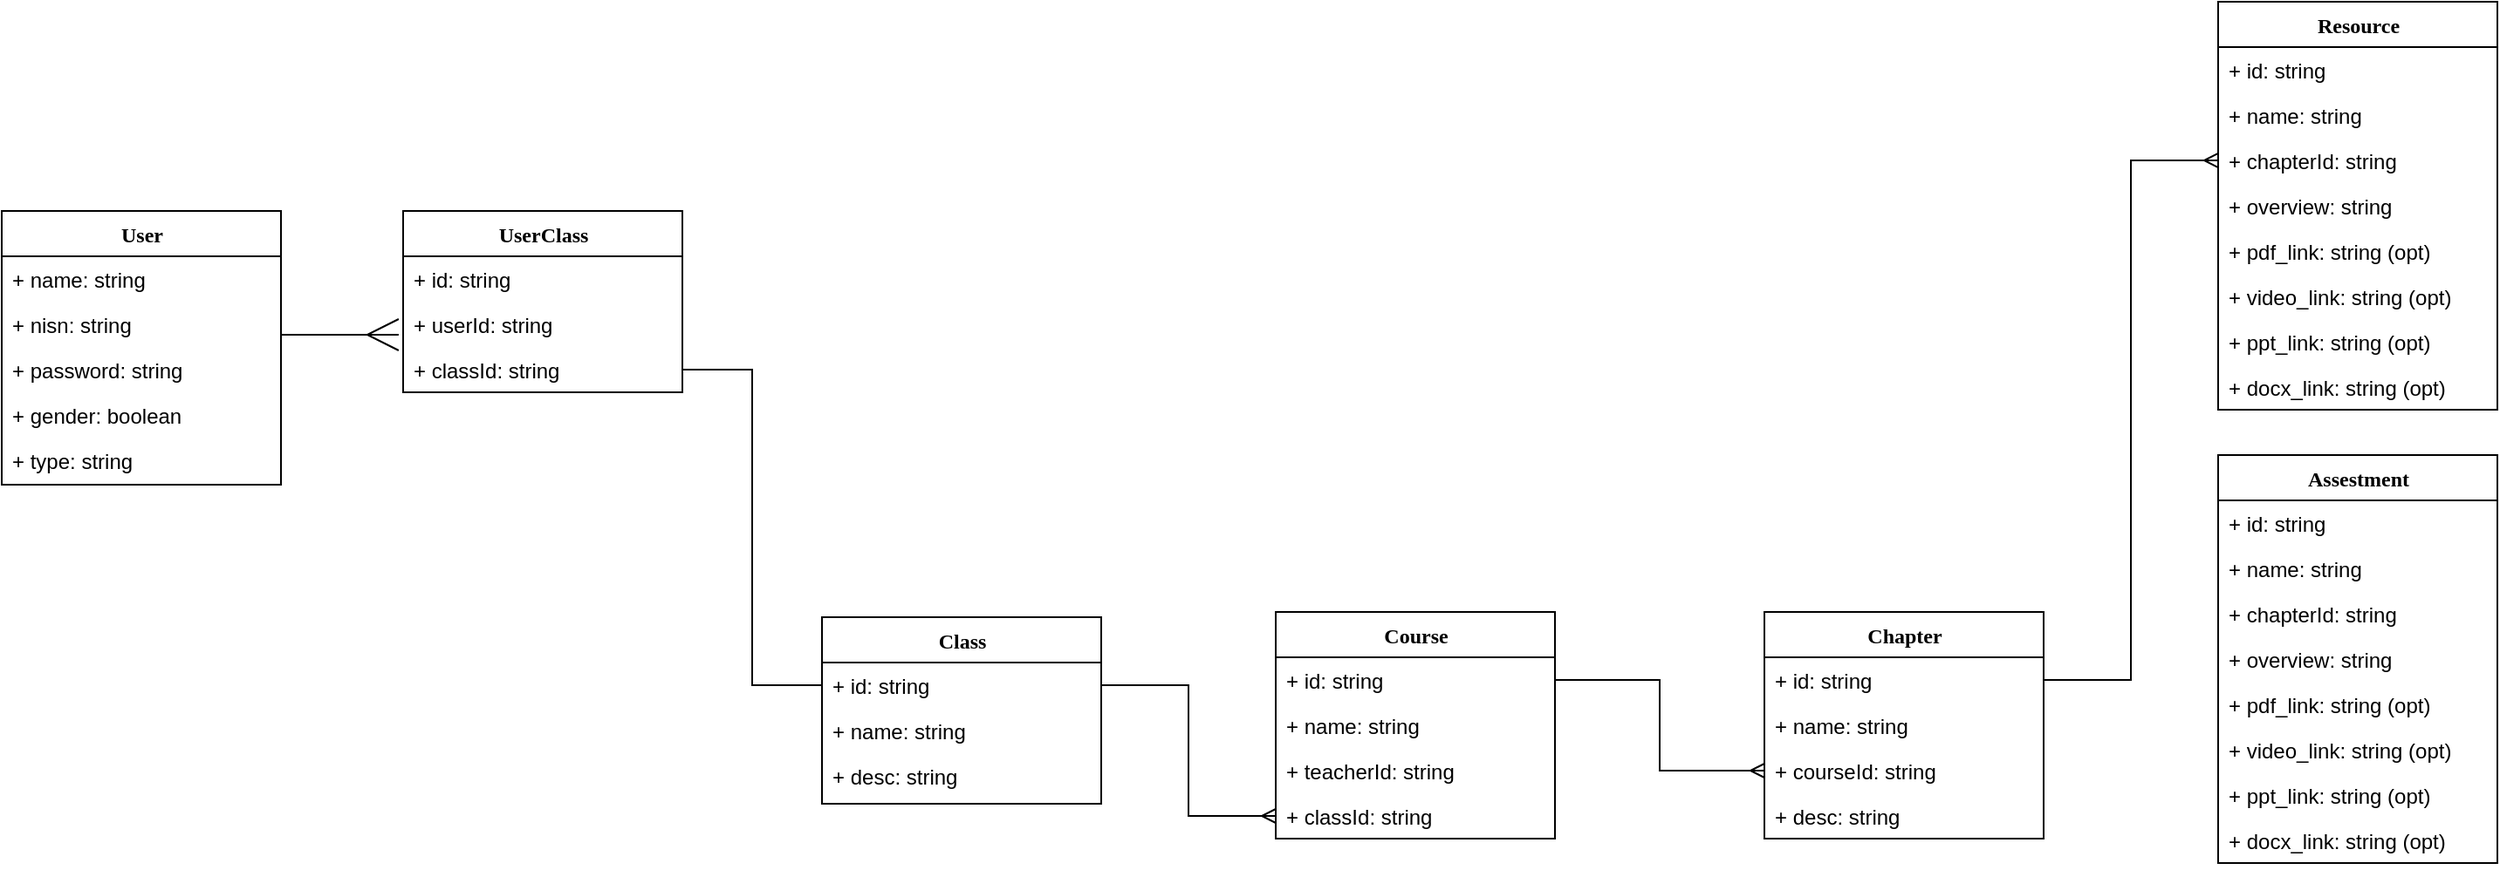 <mxfile version="26.1.3">
  <diagram name="Page-1" id="9f46799a-70d6-7492-0946-bef42562c5a5">
    <mxGraphModel dx="1394" dy="1043" grid="1" gridSize="10" guides="1" tooltips="1" connect="1" arrows="1" fold="1" page="1" pageScale="1" pageWidth="1100" pageHeight="850" background="none" math="0" shadow="0">
      <root>
        <mxCell id="0" />
        <mxCell id="1" parent="0" />
        <mxCell id="78961159f06e98e8-17" value="User" style="swimlane;html=1;fontStyle=1;align=center;verticalAlign=top;childLayout=stackLayout;horizontal=1;startSize=26;horizontalStack=0;resizeParent=1;resizeLast=0;collapsible=1;marginBottom=0;swimlaneFillColor=#ffffff;rounded=0;shadow=0;comic=0;labelBackgroundColor=none;strokeWidth=1;fillColor=none;fontFamily=Verdana;fontSize=12" parent="1" vertex="1">
          <mxGeometry x="220" y="250" width="160" height="157" as="geometry" />
        </mxCell>
        <mxCell id="78961159f06e98e8-21" value="+ name: string" style="text;html=1;strokeColor=none;fillColor=none;align=left;verticalAlign=top;spacingLeft=4;spacingRight=4;whiteSpace=wrap;overflow=hidden;rotatable=0;points=[[0,0.5],[1,0.5]];portConstraint=eastwest;" parent="78961159f06e98e8-17" vertex="1">
          <mxGeometry y="26" width="160" height="26" as="geometry" />
        </mxCell>
        <mxCell id="78961159f06e98e8-23" value="+ nisn: string" style="text;html=1;strokeColor=none;fillColor=none;align=left;verticalAlign=top;spacingLeft=4;spacingRight=4;whiteSpace=wrap;overflow=hidden;rotatable=0;points=[[0,0.5],[1,0.5]];portConstraint=eastwest;" parent="78961159f06e98e8-17" vertex="1">
          <mxGeometry y="52" width="160" height="26" as="geometry" />
        </mxCell>
        <mxCell id="78961159f06e98e8-25" value="+ password: string" style="text;html=1;strokeColor=none;fillColor=none;align=left;verticalAlign=top;spacingLeft=4;spacingRight=4;whiteSpace=wrap;overflow=hidden;rotatable=0;points=[[0,0.5],[1,0.5]];portConstraint=eastwest;" parent="78961159f06e98e8-17" vertex="1">
          <mxGeometry y="78" width="160" height="26" as="geometry" />
        </mxCell>
        <mxCell id="78961159f06e98e8-26" value="+ gender: boolean" style="text;html=1;strokeColor=none;fillColor=none;align=left;verticalAlign=top;spacingLeft=4;spacingRight=4;whiteSpace=wrap;overflow=hidden;rotatable=0;points=[[0,0.5],[1,0.5]];portConstraint=eastwest;" parent="78961159f06e98e8-17" vertex="1">
          <mxGeometry y="104" width="160" height="26" as="geometry" />
        </mxCell>
        <mxCell id="q0b-33iGPRkoX8qwH6yM-4" value="+ type: string" style="text;html=1;strokeColor=none;fillColor=none;align=left;verticalAlign=top;spacingLeft=4;spacingRight=4;whiteSpace=wrap;overflow=hidden;rotatable=0;points=[[0,0.5],[1,0.5]];portConstraint=eastwest;" vertex="1" parent="78961159f06e98e8-17">
          <mxGeometry y="130" width="160" height="26" as="geometry" />
        </mxCell>
        <mxCell id="78961159f06e98e8-30" value="UserClass" style="swimlane;html=1;fontStyle=1;align=center;verticalAlign=top;childLayout=stackLayout;horizontal=1;startSize=26;horizontalStack=0;resizeParent=1;resizeLast=0;collapsible=1;marginBottom=0;swimlaneFillColor=#ffffff;rounded=0;shadow=0;comic=0;labelBackgroundColor=none;strokeWidth=1;fillColor=none;fontFamily=Verdana;fontSize=12" parent="1" vertex="1">
          <mxGeometry x="450" y="250" width="160" height="104" as="geometry" />
        </mxCell>
        <mxCell id="78961159f06e98e8-31" value="+ id: string" style="text;html=1;strokeColor=none;fillColor=none;align=left;verticalAlign=top;spacingLeft=4;spacingRight=4;whiteSpace=wrap;overflow=hidden;rotatable=0;points=[[0,0.5],[1,0.5]];portConstraint=eastwest;" parent="78961159f06e98e8-30" vertex="1">
          <mxGeometry y="26" width="160" height="26" as="geometry" />
        </mxCell>
        <mxCell id="q0b-33iGPRkoX8qwH6yM-1" value="+ userId: string" style="text;html=1;strokeColor=none;fillColor=none;align=left;verticalAlign=top;spacingLeft=4;spacingRight=4;whiteSpace=wrap;overflow=hidden;rotatable=0;points=[[0,0.5],[1,0.5]];portConstraint=eastwest;" vertex="1" parent="78961159f06e98e8-30">
          <mxGeometry y="52" width="160" height="26" as="geometry" />
        </mxCell>
        <mxCell id="q0b-33iGPRkoX8qwH6yM-33" value="+ classId: string" style="text;html=1;strokeColor=none;fillColor=none;align=left;verticalAlign=top;spacingLeft=4;spacingRight=4;whiteSpace=wrap;overflow=hidden;rotatable=0;points=[[0,0.5],[1,0.5]];portConstraint=eastwest;" vertex="1" parent="78961159f06e98e8-30">
          <mxGeometry y="78" width="160" height="26" as="geometry" />
        </mxCell>
        <mxCell id="78961159f06e98e8-43" value="Class" style="swimlane;html=1;fontStyle=1;align=center;verticalAlign=top;childLayout=stackLayout;horizontal=1;startSize=26;horizontalStack=0;resizeParent=1;resizeLast=0;collapsible=1;marginBottom=0;swimlaneFillColor=#ffffff;rounded=0;shadow=0;comic=0;labelBackgroundColor=none;strokeWidth=1;fillColor=none;fontFamily=Verdana;fontSize=12" parent="1" vertex="1">
          <mxGeometry x="690" y="483" width="160" height="107" as="geometry" />
        </mxCell>
        <mxCell id="78961159f06e98e8-44" value="+ id: string" style="text;html=1;strokeColor=none;fillColor=none;align=left;verticalAlign=top;spacingLeft=4;spacingRight=4;whiteSpace=wrap;overflow=hidden;rotatable=0;points=[[0,0.5],[1,0.5]];portConstraint=eastwest;" parent="78961159f06e98e8-43" vertex="1">
          <mxGeometry y="26" width="160" height="26" as="geometry" />
        </mxCell>
        <mxCell id="78961159f06e98e8-45" value="+ name: string" style="text;html=1;strokeColor=none;fillColor=none;align=left;verticalAlign=top;spacingLeft=4;spacingRight=4;whiteSpace=wrap;overflow=hidden;rotatable=0;points=[[0,0.5],[1,0.5]];portConstraint=eastwest;" parent="78961159f06e98e8-43" vertex="1">
          <mxGeometry y="52" width="160" height="26" as="geometry" />
        </mxCell>
        <mxCell id="q0b-33iGPRkoX8qwH6yM-11" value="+ desc: string" style="text;html=1;strokeColor=none;fillColor=none;align=left;verticalAlign=top;spacingLeft=4;spacingRight=4;whiteSpace=wrap;overflow=hidden;rotatable=0;points=[[0,0.5],[1,0.5]];portConstraint=eastwest;" vertex="1" parent="78961159f06e98e8-43">
          <mxGeometry y="78" width="160" height="26" as="geometry" />
        </mxCell>
        <mxCell id="78961159f06e98e8-121" style="edgeStyle=elbowEdgeStyle;html=1;labelBackgroundColor=none;startFill=0;startSize=8;endArrow=ERmany;endFill=0;endSize=16;fontFamily=Verdana;fontSize=12;elbow=vertical;entryX=-0.016;entryY=0.731;entryDx=0;entryDy=0;entryPerimeter=0;" parent="1" source="78961159f06e98e8-23" target="q0b-33iGPRkoX8qwH6yM-1" edge="1">
          <mxGeometry relative="1" as="geometry">
            <mxPoint x="259.36" y="317.016" as="sourcePoint" />
            <mxPoint x="440" y="317.003" as="targetPoint" />
          </mxGeometry>
        </mxCell>
        <mxCell id="q0b-33iGPRkoX8qwH6yM-6" value="Course" style="swimlane;html=1;fontStyle=1;align=center;verticalAlign=top;childLayout=stackLayout;horizontal=1;startSize=26;horizontalStack=0;resizeParent=1;resizeLast=0;collapsible=1;marginBottom=0;swimlaneFillColor=#ffffff;rounded=0;shadow=0;comic=0;labelBackgroundColor=none;strokeWidth=1;fillColor=none;fontFamily=Verdana;fontSize=12" vertex="1" parent="1">
          <mxGeometry x="950" y="480" width="160" height="130" as="geometry" />
        </mxCell>
        <mxCell id="q0b-33iGPRkoX8qwH6yM-7" value="+ id: string" style="text;html=1;strokeColor=none;fillColor=none;align=left;verticalAlign=top;spacingLeft=4;spacingRight=4;whiteSpace=wrap;overflow=hidden;rotatable=0;points=[[0,0.5],[1,0.5]];portConstraint=eastwest;" vertex="1" parent="q0b-33iGPRkoX8qwH6yM-6">
          <mxGeometry y="26" width="160" height="26" as="geometry" />
        </mxCell>
        <mxCell id="q0b-33iGPRkoX8qwH6yM-8" value="+ name: string" style="text;html=1;strokeColor=none;fillColor=none;align=left;verticalAlign=top;spacingLeft=4;spacingRight=4;whiteSpace=wrap;overflow=hidden;rotatable=0;points=[[0,0.5],[1,0.5]];portConstraint=eastwest;" vertex="1" parent="q0b-33iGPRkoX8qwH6yM-6">
          <mxGeometry y="52" width="160" height="26" as="geometry" />
        </mxCell>
        <mxCell id="q0b-33iGPRkoX8qwH6yM-9" value="+ teacherId: string&lt;div&gt;&lt;br&gt;&lt;/div&gt;" style="text;html=1;strokeColor=none;fillColor=none;align=left;verticalAlign=top;spacingLeft=4;spacingRight=4;whiteSpace=wrap;overflow=hidden;rotatable=0;points=[[0,0.5],[1,0.5]];portConstraint=eastwest;" vertex="1" parent="q0b-33iGPRkoX8qwH6yM-6">
          <mxGeometry y="78" width="160" height="26" as="geometry" />
        </mxCell>
        <mxCell id="q0b-33iGPRkoX8qwH6yM-12" value="+ classId: string&lt;div&gt;&lt;br&gt;&lt;/div&gt;" style="text;html=1;strokeColor=none;fillColor=none;align=left;verticalAlign=top;spacingLeft=4;spacingRight=4;whiteSpace=wrap;overflow=hidden;rotatable=0;points=[[0,0.5],[1,0.5]];portConstraint=eastwest;" vertex="1" parent="q0b-33iGPRkoX8qwH6yM-6">
          <mxGeometry y="104" width="160" height="26" as="geometry" />
        </mxCell>
        <mxCell id="q0b-33iGPRkoX8qwH6yM-13" style="edgeStyle=orthogonalEdgeStyle;rounded=0;orthogonalLoop=1;jettySize=auto;html=1;endArrow=ERmany;endFill=0;" edge="1" parent="1" source="78961159f06e98e8-44" target="q0b-33iGPRkoX8qwH6yM-12">
          <mxGeometry relative="1" as="geometry" />
        </mxCell>
        <mxCell id="q0b-33iGPRkoX8qwH6yM-14" value="Chapter" style="swimlane;html=1;fontStyle=1;align=center;verticalAlign=top;childLayout=stackLayout;horizontal=1;startSize=26;horizontalStack=0;resizeParent=1;resizeLast=0;collapsible=1;marginBottom=0;swimlaneFillColor=#ffffff;rounded=0;shadow=0;comic=0;labelBackgroundColor=none;strokeWidth=1;fillColor=none;fontFamily=Verdana;fontSize=12" vertex="1" parent="1">
          <mxGeometry x="1230" y="480" width="160" height="130" as="geometry" />
        </mxCell>
        <mxCell id="q0b-33iGPRkoX8qwH6yM-15" value="+ id: string" style="text;html=1;strokeColor=none;fillColor=none;align=left;verticalAlign=top;spacingLeft=4;spacingRight=4;whiteSpace=wrap;overflow=hidden;rotatable=0;points=[[0,0.5],[1,0.5]];portConstraint=eastwest;" vertex="1" parent="q0b-33iGPRkoX8qwH6yM-14">
          <mxGeometry y="26" width="160" height="26" as="geometry" />
        </mxCell>
        <mxCell id="q0b-33iGPRkoX8qwH6yM-16" value="+ name: string" style="text;html=1;strokeColor=none;fillColor=none;align=left;verticalAlign=top;spacingLeft=4;spacingRight=4;whiteSpace=wrap;overflow=hidden;rotatable=0;points=[[0,0.5],[1,0.5]];portConstraint=eastwest;" vertex="1" parent="q0b-33iGPRkoX8qwH6yM-14">
          <mxGeometry y="52" width="160" height="26" as="geometry" />
        </mxCell>
        <mxCell id="q0b-33iGPRkoX8qwH6yM-17" value="+ courseId: string&lt;div&gt;&lt;br&gt;&lt;/div&gt;" style="text;html=1;strokeColor=none;fillColor=none;align=left;verticalAlign=top;spacingLeft=4;spacingRight=4;whiteSpace=wrap;overflow=hidden;rotatable=0;points=[[0,0.5],[1,0.5]];portConstraint=eastwest;" vertex="1" parent="q0b-33iGPRkoX8qwH6yM-14">
          <mxGeometry y="78" width="160" height="26" as="geometry" />
        </mxCell>
        <mxCell id="q0b-33iGPRkoX8qwH6yM-18" value="+ desc: string&lt;div&gt;&lt;br&gt;&lt;/div&gt;" style="text;html=1;strokeColor=none;fillColor=none;align=left;verticalAlign=top;spacingLeft=4;spacingRight=4;whiteSpace=wrap;overflow=hidden;rotatable=0;points=[[0,0.5],[1,0.5]];portConstraint=eastwest;" vertex="1" parent="q0b-33iGPRkoX8qwH6yM-14">
          <mxGeometry y="104" width="160" height="26" as="geometry" />
        </mxCell>
        <mxCell id="q0b-33iGPRkoX8qwH6yM-19" style="edgeStyle=orthogonalEdgeStyle;rounded=0;orthogonalLoop=1;jettySize=auto;html=1;exitX=1;exitY=0.5;exitDx=0;exitDy=0;endArrow=ERmany;endFill=0;" edge="1" parent="1" source="q0b-33iGPRkoX8qwH6yM-7" target="q0b-33iGPRkoX8qwH6yM-17">
          <mxGeometry relative="1" as="geometry" />
        </mxCell>
        <mxCell id="q0b-33iGPRkoX8qwH6yM-20" value="Resource" style="swimlane;html=1;fontStyle=1;align=center;verticalAlign=top;childLayout=stackLayout;horizontal=1;startSize=26;horizontalStack=0;resizeParent=1;resizeLast=0;collapsible=1;marginBottom=0;swimlaneFillColor=#ffffff;rounded=0;shadow=0;comic=0;labelBackgroundColor=none;strokeWidth=1;fillColor=none;fontFamily=Verdana;fontSize=12" vertex="1" parent="1">
          <mxGeometry x="1490" y="130" width="160" height="234" as="geometry" />
        </mxCell>
        <mxCell id="q0b-33iGPRkoX8qwH6yM-21" value="+ id: string" style="text;html=1;strokeColor=none;fillColor=none;align=left;verticalAlign=top;spacingLeft=4;spacingRight=4;whiteSpace=wrap;overflow=hidden;rotatable=0;points=[[0,0.5],[1,0.5]];portConstraint=eastwest;" vertex="1" parent="q0b-33iGPRkoX8qwH6yM-20">
          <mxGeometry y="26" width="160" height="26" as="geometry" />
        </mxCell>
        <mxCell id="q0b-33iGPRkoX8qwH6yM-22" value="+ name: string" style="text;html=1;strokeColor=none;fillColor=none;align=left;verticalAlign=top;spacingLeft=4;spacingRight=4;whiteSpace=wrap;overflow=hidden;rotatable=0;points=[[0,0.5],[1,0.5]];portConstraint=eastwest;" vertex="1" parent="q0b-33iGPRkoX8qwH6yM-20">
          <mxGeometry y="52" width="160" height="26" as="geometry" />
        </mxCell>
        <mxCell id="q0b-33iGPRkoX8qwH6yM-23" value="+ chapterId: string&lt;div&gt;&lt;br&gt;&lt;/div&gt;" style="text;html=1;strokeColor=none;fillColor=none;align=left;verticalAlign=top;spacingLeft=4;spacingRight=4;whiteSpace=wrap;overflow=hidden;rotatable=0;points=[[0,0.5],[1,0.5]];portConstraint=eastwest;" vertex="1" parent="q0b-33iGPRkoX8qwH6yM-20">
          <mxGeometry y="78" width="160" height="26" as="geometry" />
        </mxCell>
        <mxCell id="q0b-33iGPRkoX8qwH6yM-24" value="+ overview: string&lt;div&gt;&lt;br&gt;&lt;/div&gt;" style="text;html=1;strokeColor=none;fillColor=none;align=left;verticalAlign=top;spacingLeft=4;spacingRight=4;whiteSpace=wrap;overflow=hidden;rotatable=0;points=[[0,0.5],[1,0.5]];portConstraint=eastwest;" vertex="1" parent="q0b-33iGPRkoX8qwH6yM-20">
          <mxGeometry y="104" width="160" height="26" as="geometry" />
        </mxCell>
        <mxCell id="q0b-33iGPRkoX8qwH6yM-25" value="+ pdf_link: string (opt)&lt;div&gt;&lt;br&gt;&lt;/div&gt;" style="text;html=1;strokeColor=none;fillColor=none;align=left;verticalAlign=top;spacingLeft=4;spacingRight=4;whiteSpace=wrap;overflow=hidden;rotatable=0;points=[[0,0.5],[1,0.5]];portConstraint=eastwest;" vertex="1" parent="q0b-33iGPRkoX8qwH6yM-20">
          <mxGeometry y="130" width="160" height="26" as="geometry" />
        </mxCell>
        <mxCell id="q0b-33iGPRkoX8qwH6yM-26" value="+ video_link: string (opt)&lt;div&gt;&lt;br&gt;&lt;/div&gt;" style="text;html=1;strokeColor=none;fillColor=none;align=left;verticalAlign=top;spacingLeft=4;spacingRight=4;whiteSpace=wrap;overflow=hidden;rotatable=0;points=[[0,0.5],[1,0.5]];portConstraint=eastwest;" vertex="1" parent="q0b-33iGPRkoX8qwH6yM-20">
          <mxGeometry y="156" width="160" height="26" as="geometry" />
        </mxCell>
        <mxCell id="q0b-33iGPRkoX8qwH6yM-27" value="+ ppt_link: string (opt)&lt;div&gt;&lt;br&gt;&lt;/div&gt;" style="text;html=1;strokeColor=none;fillColor=none;align=left;verticalAlign=top;spacingLeft=4;spacingRight=4;whiteSpace=wrap;overflow=hidden;rotatable=0;points=[[0,0.5],[1,0.5]];portConstraint=eastwest;" vertex="1" parent="q0b-33iGPRkoX8qwH6yM-20">
          <mxGeometry y="182" width="160" height="26" as="geometry" />
        </mxCell>
        <mxCell id="q0b-33iGPRkoX8qwH6yM-28" value="+ docx_link: string (opt)&lt;div&gt;&lt;br&gt;&lt;/div&gt;" style="text;html=1;strokeColor=none;fillColor=none;align=left;verticalAlign=top;spacingLeft=4;spacingRight=4;whiteSpace=wrap;overflow=hidden;rotatable=0;points=[[0,0.5],[1,0.5]];portConstraint=eastwest;" vertex="1" parent="q0b-33iGPRkoX8qwH6yM-20">
          <mxGeometry y="208" width="160" height="26" as="geometry" />
        </mxCell>
        <mxCell id="q0b-33iGPRkoX8qwH6yM-29" style="edgeStyle=orthogonalEdgeStyle;rounded=0;orthogonalLoop=1;jettySize=auto;html=1;entryX=0;entryY=0.5;entryDx=0;entryDy=0;endArrow=ERmany;endFill=0;" edge="1" parent="1" source="q0b-33iGPRkoX8qwH6yM-15" target="q0b-33iGPRkoX8qwH6yM-23">
          <mxGeometry relative="1" as="geometry" />
        </mxCell>
        <mxCell id="q0b-33iGPRkoX8qwH6yM-34" style="edgeStyle=orthogonalEdgeStyle;rounded=0;orthogonalLoop=1;jettySize=auto;html=1;entryX=0;entryY=0.5;entryDx=0;entryDy=0;endArrow=none;startFill=0;" edge="1" parent="1" source="q0b-33iGPRkoX8qwH6yM-33" target="78961159f06e98e8-44">
          <mxGeometry relative="1" as="geometry" />
        </mxCell>
        <mxCell id="q0b-33iGPRkoX8qwH6yM-35" value="Assestment" style="swimlane;html=1;fontStyle=1;align=center;verticalAlign=top;childLayout=stackLayout;horizontal=1;startSize=26;horizontalStack=0;resizeParent=1;resizeLast=0;collapsible=1;marginBottom=0;swimlaneFillColor=#ffffff;rounded=0;shadow=0;comic=0;labelBackgroundColor=none;strokeWidth=1;fillColor=none;fontFamily=Verdana;fontSize=12" vertex="1" parent="1">
          <mxGeometry x="1490" y="390" width="160" height="234" as="geometry" />
        </mxCell>
        <mxCell id="q0b-33iGPRkoX8qwH6yM-36" value="+ id: string" style="text;html=1;strokeColor=none;fillColor=none;align=left;verticalAlign=top;spacingLeft=4;spacingRight=4;whiteSpace=wrap;overflow=hidden;rotatable=0;points=[[0,0.5],[1,0.5]];portConstraint=eastwest;" vertex="1" parent="q0b-33iGPRkoX8qwH6yM-35">
          <mxGeometry y="26" width="160" height="26" as="geometry" />
        </mxCell>
        <mxCell id="q0b-33iGPRkoX8qwH6yM-37" value="+ name: string" style="text;html=1;strokeColor=none;fillColor=none;align=left;verticalAlign=top;spacingLeft=4;spacingRight=4;whiteSpace=wrap;overflow=hidden;rotatable=0;points=[[0,0.5],[1,0.5]];portConstraint=eastwest;" vertex="1" parent="q0b-33iGPRkoX8qwH6yM-35">
          <mxGeometry y="52" width="160" height="26" as="geometry" />
        </mxCell>
        <mxCell id="q0b-33iGPRkoX8qwH6yM-38" value="+ chapterId: string&lt;div&gt;&lt;br&gt;&lt;/div&gt;" style="text;html=1;strokeColor=none;fillColor=none;align=left;verticalAlign=top;spacingLeft=4;spacingRight=4;whiteSpace=wrap;overflow=hidden;rotatable=0;points=[[0,0.5],[1,0.5]];portConstraint=eastwest;" vertex="1" parent="q0b-33iGPRkoX8qwH6yM-35">
          <mxGeometry y="78" width="160" height="26" as="geometry" />
        </mxCell>
        <mxCell id="q0b-33iGPRkoX8qwH6yM-39" value="+ overview: string&lt;div&gt;&lt;br&gt;&lt;/div&gt;" style="text;html=1;strokeColor=none;fillColor=none;align=left;verticalAlign=top;spacingLeft=4;spacingRight=4;whiteSpace=wrap;overflow=hidden;rotatable=0;points=[[0,0.5],[1,0.5]];portConstraint=eastwest;" vertex="1" parent="q0b-33iGPRkoX8qwH6yM-35">
          <mxGeometry y="104" width="160" height="26" as="geometry" />
        </mxCell>
        <mxCell id="q0b-33iGPRkoX8qwH6yM-40" value="+ pdf_link: string (opt)&lt;div&gt;&lt;br&gt;&lt;/div&gt;" style="text;html=1;strokeColor=none;fillColor=none;align=left;verticalAlign=top;spacingLeft=4;spacingRight=4;whiteSpace=wrap;overflow=hidden;rotatable=0;points=[[0,0.5],[1,0.5]];portConstraint=eastwest;" vertex="1" parent="q0b-33iGPRkoX8qwH6yM-35">
          <mxGeometry y="130" width="160" height="26" as="geometry" />
        </mxCell>
        <mxCell id="q0b-33iGPRkoX8qwH6yM-41" value="+ video_link: string (opt)&lt;div&gt;&lt;br&gt;&lt;/div&gt;" style="text;html=1;strokeColor=none;fillColor=none;align=left;verticalAlign=top;spacingLeft=4;spacingRight=4;whiteSpace=wrap;overflow=hidden;rotatable=0;points=[[0,0.5],[1,0.5]];portConstraint=eastwest;" vertex="1" parent="q0b-33iGPRkoX8qwH6yM-35">
          <mxGeometry y="156" width="160" height="26" as="geometry" />
        </mxCell>
        <mxCell id="q0b-33iGPRkoX8qwH6yM-42" value="+ ppt_link: string (opt)&lt;div&gt;&lt;br&gt;&lt;/div&gt;" style="text;html=1;strokeColor=none;fillColor=none;align=left;verticalAlign=top;spacingLeft=4;spacingRight=4;whiteSpace=wrap;overflow=hidden;rotatable=0;points=[[0,0.5],[1,0.5]];portConstraint=eastwest;" vertex="1" parent="q0b-33iGPRkoX8qwH6yM-35">
          <mxGeometry y="182" width="160" height="26" as="geometry" />
        </mxCell>
        <mxCell id="q0b-33iGPRkoX8qwH6yM-43" value="+ docx_link: string (opt)&lt;div&gt;&lt;br&gt;&lt;/div&gt;" style="text;html=1;strokeColor=none;fillColor=none;align=left;verticalAlign=top;spacingLeft=4;spacingRight=4;whiteSpace=wrap;overflow=hidden;rotatable=0;points=[[0,0.5],[1,0.5]];portConstraint=eastwest;" vertex="1" parent="q0b-33iGPRkoX8qwH6yM-35">
          <mxGeometry y="208" width="160" height="26" as="geometry" />
        </mxCell>
      </root>
    </mxGraphModel>
  </diagram>
</mxfile>
